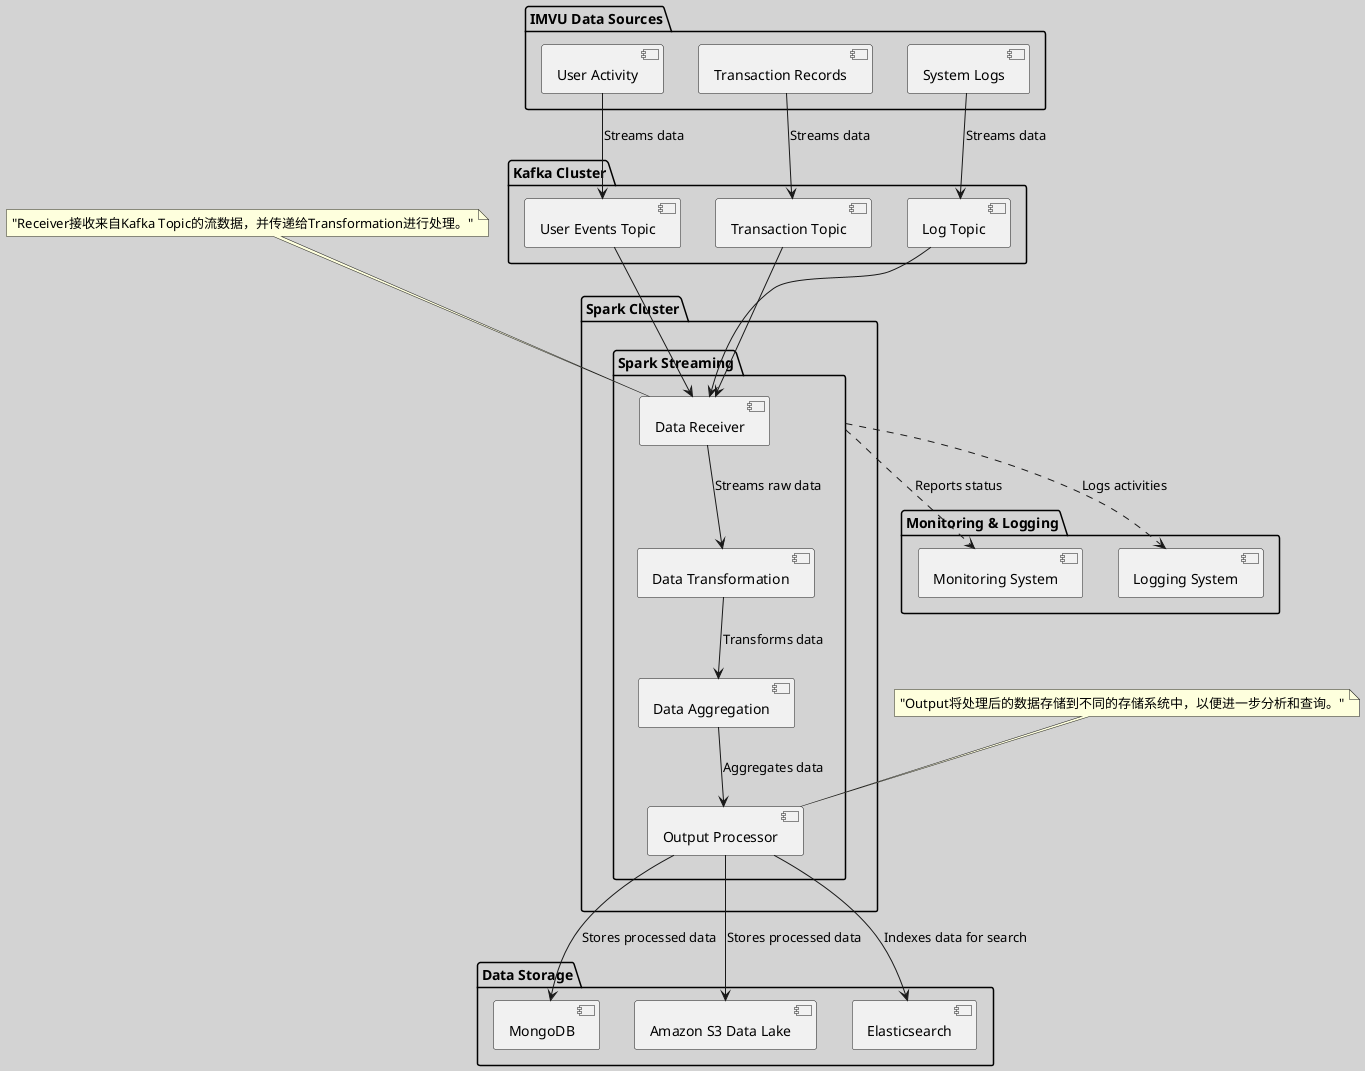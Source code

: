 @startuml
skinparam backgroundColor #D3D3D3

package "IMVU Data Sources" {
    [User Activity]
    [Transaction Records]
    [System Logs]
}

package "Kafka Cluster" {
    [User Events Topic]
    [Transaction Topic]
    [Log Topic]
}

package "Spark Cluster" {
    package "Spark Streaming" {
        [Data Receiver] as Receiver
        [Data Transformation] as Transformation
        [Data Aggregation] as Aggregation
        [Output Processor] as Output

        Receiver --> Transformation : Streams raw data
        Transformation --> Aggregation : Transforms data
        Aggregation --> Output : Aggregates data
    }
}

package "Data Storage" {
    [MongoDB]
    [Amazon S3 Data Lake]
    [Elasticsearch]
}

package "Monitoring & Logging" {
    [Monitoring System]
    [Logging System]
}

[User Activity] --> [User Events Topic] : Streams data
[Transaction Records] --> [Transaction Topic] : Streams data
[System Logs] --> [Log Topic] : Streams data

[User Events Topic] --> Receiver
[Transaction Topic] --> Receiver
[Log Topic] --> Receiver

Output --> [MongoDB] : Stores processed data
Output --> [Amazon S3 Data Lake] : Stores processed data
Output --> [Elasticsearch] : Indexes data for search

[Spark Streaming] ..> [Monitoring System] : Reports status
[Spark Streaming] ..> [Logging System] : Logs activities

' 说明注释
note top of Receiver : "Receiver接收来自Kafka Topic的流数据，并传递给Transformation进行处理。"
note top of Output : "Output将处理后的数据存储到不同的存储系统中，以便进一步分析和查询。"

@enduml
